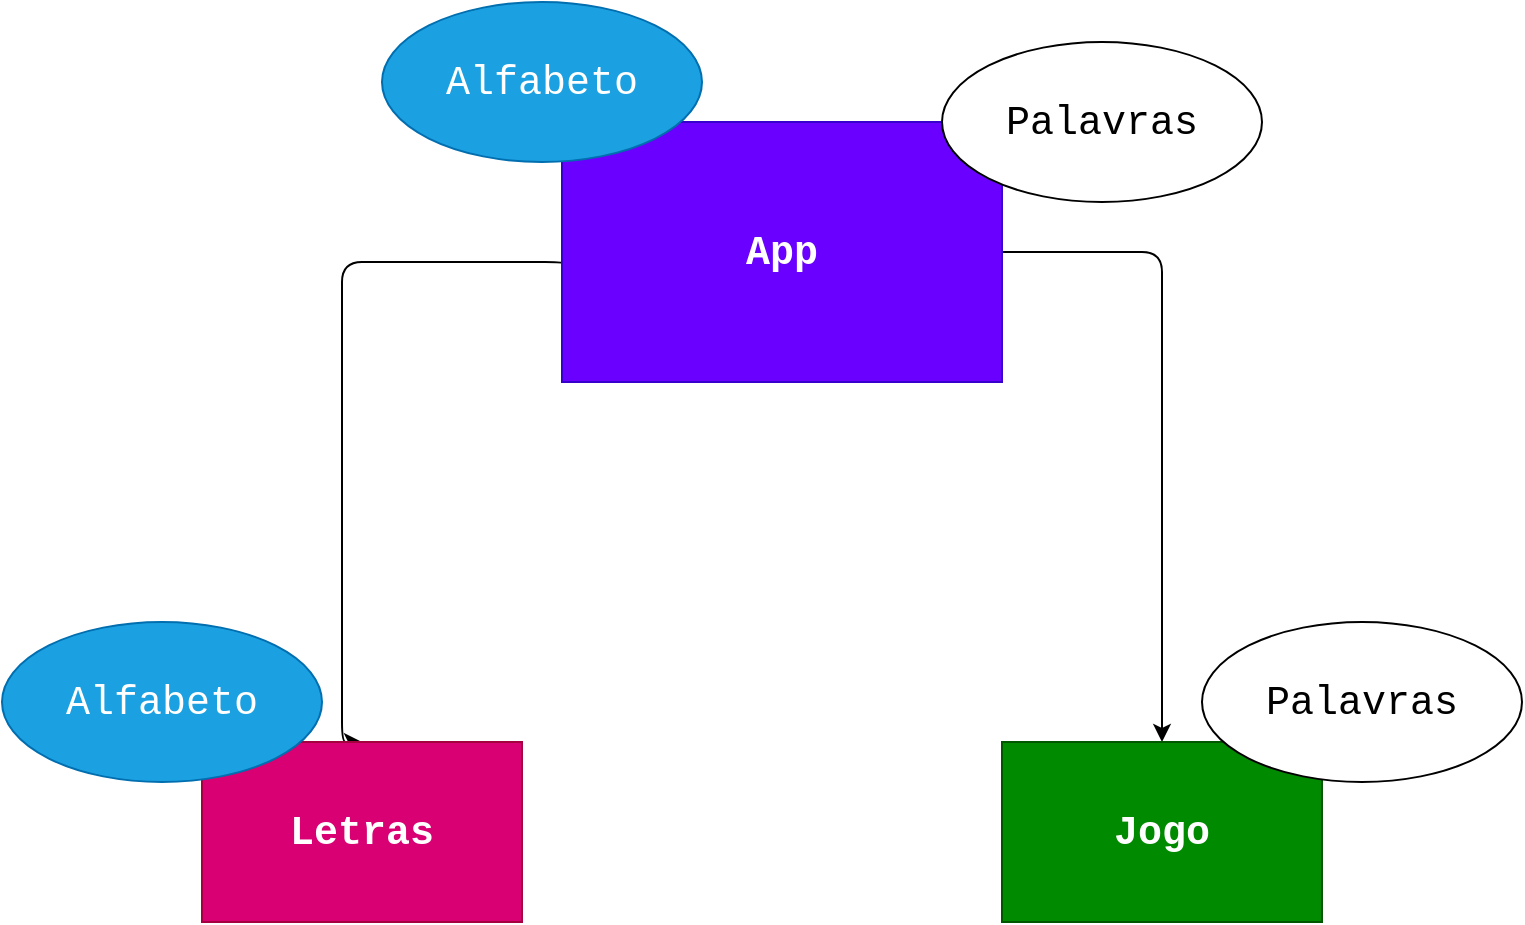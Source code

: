 <mxfile>
    <diagram id="SeqBow6YoTrKWAg4cmXX" name="Page-1">
        <mxGraphModel dx="838" dy="1595" grid="1" gridSize="10" guides="1" tooltips="1" connect="1" arrows="1" fold="1" page="1" pageScale="1" pageWidth="850" pageHeight="1100" math="0" shadow="0">
            <root>
                <mxCell id="0"/>
                <mxCell id="1" parent="0"/>
                <mxCell id="20" style="edgeStyle=orthogonalEdgeStyle;html=1;entryX=0.5;entryY=0;entryDx=0;entryDy=0;fontFamily=Courier New;exitX=0.007;exitY=0.555;exitDx=0;exitDy=0;exitPerimeter=0;" edge="1" parent="1" source="24" target="16">
                    <mxGeometry relative="1" as="geometry">
                        <mxPoint x="260" y="120" as="sourcePoint"/>
                        <Array as="points">
                            <mxPoint x="302" y="120"/>
                            <mxPoint x="190" y="120"/>
                            <mxPoint x="190" y="360"/>
                        </Array>
                    </mxGeometry>
                </mxCell>
                <mxCell id="21" style="edgeStyle=orthogonalEdgeStyle;html=1;fontFamily=Courier New;exitX=1;exitY=0.5;exitDx=0;exitDy=0;" edge="1" parent="1" source="24" target="19">
                    <mxGeometry relative="1" as="geometry">
                        <mxPoint x="490" y="140" as="sourcePoint"/>
                    </mxGeometry>
                </mxCell>
                <mxCell id="16" value="&lt;font style=&quot;font-size: 20px;&quot;&gt;Letras&lt;/font&gt;" style="whiteSpace=wrap;html=1;fillStyle=auto;fontFamily=Courier New;fontStyle=1;fillColor=#d80073;fontColor=#ffffff;strokeColor=#A50040;" vertex="1" parent="1">
                    <mxGeometry x="120" y="360" width="160" height="90" as="geometry"/>
                </mxCell>
                <mxCell id="19" value="&lt;b style=&quot;font-size: 20px;&quot;&gt;Jogo&lt;br&gt;&lt;/b&gt;" style="whiteSpace=wrap;html=1;fillStyle=auto;fontFamily=Courier New;fillColor=#008a00;fontColor=#ffffff;strokeColor=#005700;" vertex="1" parent="1">
                    <mxGeometry x="520" y="360" width="160" height="90" as="geometry"/>
                </mxCell>
                <mxCell id="24" value="&lt;b&gt;&lt;font style=&quot;font-size: 20px;&quot;&gt;App&lt;/font&gt;&lt;/b&gt;" style="whiteSpace=wrap;html=1;fillStyle=auto;fontFamily=Courier New;fillColor=#6a00ff;fontColor=#ffffff;strokeColor=#3700CC;" vertex="1" parent="1">
                    <mxGeometry x="300" y="50" width="220" height="130" as="geometry"/>
                </mxCell>
                <mxCell id="25" value="Palavras" style="ellipse;whiteSpace=wrap;html=1;fillStyle=auto;fontFamily=Courier New;fontSize=20;" vertex="1" parent="1">
                    <mxGeometry x="490" y="10" width="160" height="80" as="geometry"/>
                </mxCell>
                <mxCell id="26" value="Alfabeto" style="ellipse;whiteSpace=wrap;html=1;fillStyle=auto;fontFamily=Courier New;fontSize=20;fillColor=#1ba1e2;fontColor=#ffffff;strokeColor=#006EAF;" vertex="1" parent="1">
                    <mxGeometry x="210" y="-10" width="160" height="80" as="geometry"/>
                </mxCell>
                <mxCell id="27" value="Alfabeto" style="ellipse;whiteSpace=wrap;html=1;fillStyle=auto;fontFamily=Courier New;fontSize=20;fillColor=#1ba1e2;fontColor=#ffffff;strokeColor=#006EAF;" vertex="1" parent="1">
                    <mxGeometry x="20" y="300" width="160" height="80" as="geometry"/>
                </mxCell>
                <mxCell id="28" value="Palavras" style="ellipse;whiteSpace=wrap;html=1;fillStyle=auto;fontFamily=Courier New;fontSize=20;" vertex="1" parent="1">
                    <mxGeometry x="620" y="300" width="160" height="80" as="geometry"/>
                </mxCell>
            </root>
        </mxGraphModel>
    </diagram>
</mxfile>